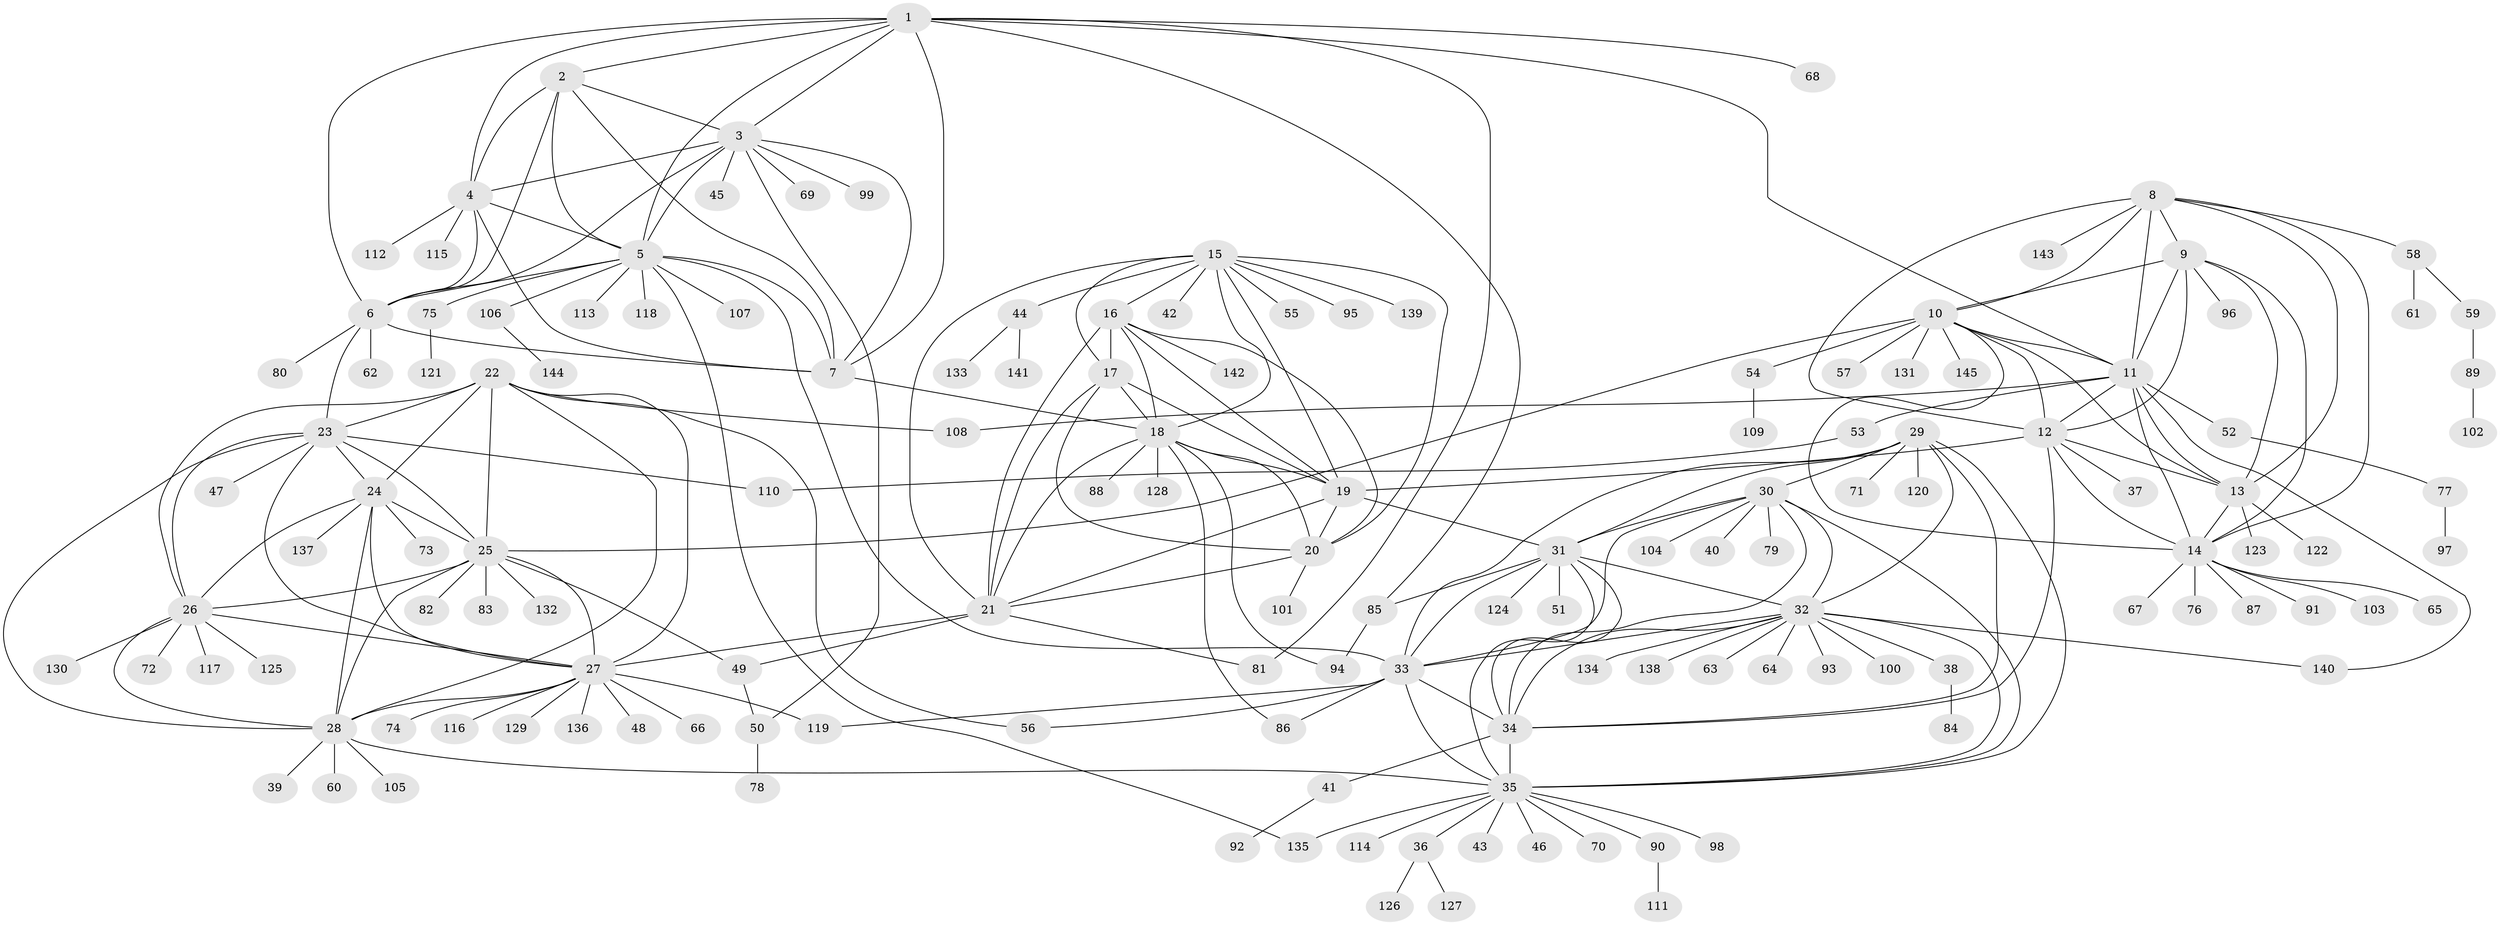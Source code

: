 // Generated by graph-tools (version 1.1) at 2025/37/03/09/25 02:37:37]
// undirected, 145 vertices, 237 edges
graph export_dot {
graph [start="1"]
  node [color=gray90,style=filled];
  1;
  2;
  3;
  4;
  5;
  6;
  7;
  8;
  9;
  10;
  11;
  12;
  13;
  14;
  15;
  16;
  17;
  18;
  19;
  20;
  21;
  22;
  23;
  24;
  25;
  26;
  27;
  28;
  29;
  30;
  31;
  32;
  33;
  34;
  35;
  36;
  37;
  38;
  39;
  40;
  41;
  42;
  43;
  44;
  45;
  46;
  47;
  48;
  49;
  50;
  51;
  52;
  53;
  54;
  55;
  56;
  57;
  58;
  59;
  60;
  61;
  62;
  63;
  64;
  65;
  66;
  67;
  68;
  69;
  70;
  71;
  72;
  73;
  74;
  75;
  76;
  77;
  78;
  79;
  80;
  81;
  82;
  83;
  84;
  85;
  86;
  87;
  88;
  89;
  90;
  91;
  92;
  93;
  94;
  95;
  96;
  97;
  98;
  99;
  100;
  101;
  102;
  103;
  104;
  105;
  106;
  107;
  108;
  109;
  110;
  111;
  112;
  113;
  114;
  115;
  116;
  117;
  118;
  119;
  120;
  121;
  122;
  123;
  124;
  125;
  126;
  127;
  128;
  129;
  130;
  131;
  132;
  133;
  134;
  135;
  136;
  137;
  138;
  139;
  140;
  141;
  142;
  143;
  144;
  145;
  1 -- 2;
  1 -- 3;
  1 -- 4;
  1 -- 5;
  1 -- 6;
  1 -- 7;
  1 -- 11;
  1 -- 68;
  1 -- 81;
  1 -- 85;
  2 -- 3;
  2 -- 4;
  2 -- 5;
  2 -- 6;
  2 -- 7;
  3 -- 4;
  3 -- 5;
  3 -- 6;
  3 -- 7;
  3 -- 45;
  3 -- 50;
  3 -- 69;
  3 -- 99;
  4 -- 5;
  4 -- 6;
  4 -- 7;
  4 -- 112;
  4 -- 115;
  5 -- 6;
  5 -- 7;
  5 -- 33;
  5 -- 75;
  5 -- 106;
  5 -- 107;
  5 -- 113;
  5 -- 118;
  5 -- 135;
  6 -- 7;
  6 -- 23;
  6 -- 62;
  6 -- 80;
  7 -- 18;
  8 -- 9;
  8 -- 10;
  8 -- 11;
  8 -- 12;
  8 -- 13;
  8 -- 14;
  8 -- 58;
  8 -- 143;
  9 -- 10;
  9 -- 11;
  9 -- 12;
  9 -- 13;
  9 -- 14;
  9 -- 96;
  10 -- 11;
  10 -- 12;
  10 -- 13;
  10 -- 14;
  10 -- 25;
  10 -- 54;
  10 -- 57;
  10 -- 131;
  10 -- 145;
  11 -- 12;
  11 -- 13;
  11 -- 14;
  11 -- 52;
  11 -- 53;
  11 -- 108;
  11 -- 140;
  12 -- 13;
  12 -- 14;
  12 -- 19;
  12 -- 34;
  12 -- 37;
  13 -- 14;
  13 -- 122;
  13 -- 123;
  14 -- 65;
  14 -- 67;
  14 -- 76;
  14 -- 87;
  14 -- 91;
  14 -- 103;
  15 -- 16;
  15 -- 17;
  15 -- 18;
  15 -- 19;
  15 -- 20;
  15 -- 21;
  15 -- 42;
  15 -- 44;
  15 -- 55;
  15 -- 95;
  15 -- 139;
  16 -- 17;
  16 -- 18;
  16 -- 19;
  16 -- 20;
  16 -- 21;
  16 -- 142;
  17 -- 18;
  17 -- 19;
  17 -- 20;
  17 -- 21;
  18 -- 19;
  18 -- 20;
  18 -- 21;
  18 -- 86;
  18 -- 88;
  18 -- 94;
  18 -- 128;
  19 -- 20;
  19 -- 21;
  19 -- 31;
  20 -- 21;
  20 -- 101;
  21 -- 27;
  21 -- 49;
  21 -- 81;
  22 -- 23;
  22 -- 24;
  22 -- 25;
  22 -- 26;
  22 -- 27;
  22 -- 28;
  22 -- 56;
  22 -- 108;
  23 -- 24;
  23 -- 25;
  23 -- 26;
  23 -- 27;
  23 -- 28;
  23 -- 47;
  23 -- 110;
  24 -- 25;
  24 -- 26;
  24 -- 27;
  24 -- 28;
  24 -- 73;
  24 -- 137;
  25 -- 26;
  25 -- 27;
  25 -- 28;
  25 -- 49;
  25 -- 82;
  25 -- 83;
  25 -- 132;
  26 -- 27;
  26 -- 28;
  26 -- 72;
  26 -- 117;
  26 -- 125;
  26 -- 130;
  27 -- 28;
  27 -- 48;
  27 -- 66;
  27 -- 74;
  27 -- 116;
  27 -- 119;
  27 -- 129;
  27 -- 136;
  28 -- 35;
  28 -- 39;
  28 -- 60;
  28 -- 105;
  29 -- 30;
  29 -- 31;
  29 -- 32;
  29 -- 33;
  29 -- 34;
  29 -- 35;
  29 -- 71;
  29 -- 120;
  30 -- 31;
  30 -- 32;
  30 -- 33;
  30 -- 34;
  30 -- 35;
  30 -- 40;
  30 -- 79;
  30 -- 104;
  31 -- 32;
  31 -- 33;
  31 -- 34;
  31 -- 35;
  31 -- 51;
  31 -- 85;
  31 -- 124;
  32 -- 33;
  32 -- 34;
  32 -- 35;
  32 -- 38;
  32 -- 63;
  32 -- 64;
  32 -- 93;
  32 -- 100;
  32 -- 134;
  32 -- 138;
  32 -- 140;
  33 -- 34;
  33 -- 35;
  33 -- 56;
  33 -- 86;
  33 -- 119;
  34 -- 35;
  34 -- 41;
  35 -- 36;
  35 -- 43;
  35 -- 46;
  35 -- 70;
  35 -- 90;
  35 -- 98;
  35 -- 114;
  35 -- 135;
  36 -- 126;
  36 -- 127;
  38 -- 84;
  41 -- 92;
  44 -- 133;
  44 -- 141;
  49 -- 50;
  50 -- 78;
  52 -- 77;
  53 -- 110;
  54 -- 109;
  58 -- 59;
  58 -- 61;
  59 -- 89;
  75 -- 121;
  77 -- 97;
  85 -- 94;
  89 -- 102;
  90 -- 111;
  106 -- 144;
}
